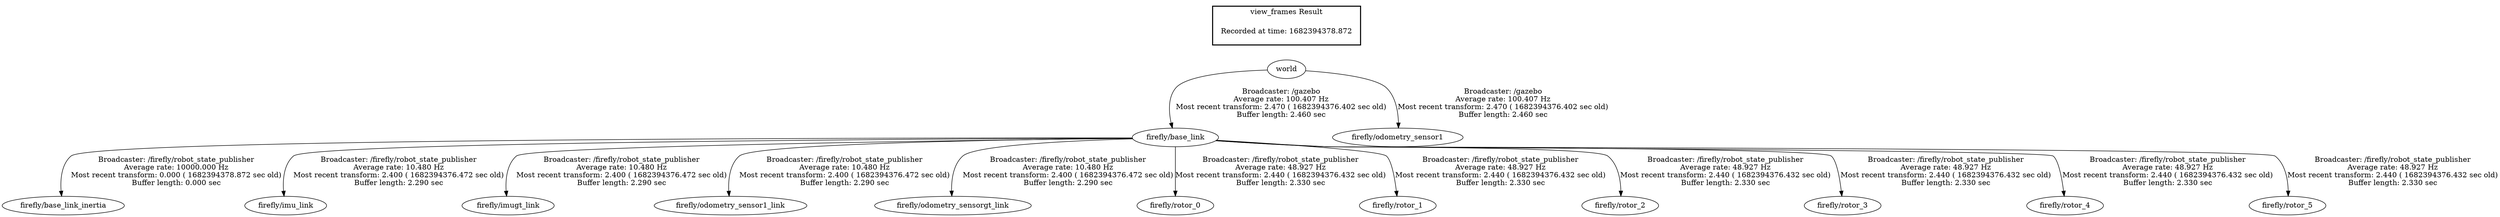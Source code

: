 digraph G {
"world" -> "firefly/base_link"[label="Broadcaster: /gazebo\nAverage rate: 100.407 Hz\nMost recent transform: 2.470 ( 1682394376.402 sec old)\nBuffer length: 2.460 sec\n"];
"world" -> "firefly/odometry_sensor1"[label="Broadcaster: /gazebo\nAverage rate: 100.407 Hz\nMost recent transform: 2.470 ( 1682394376.402 sec old)\nBuffer length: 2.460 sec\n"];
"firefly/base_link" -> "firefly/base_link_inertia"[label="Broadcaster: /firefly/robot_state_publisher\nAverage rate: 10000.000 Hz\nMost recent transform: 0.000 ( 1682394378.872 sec old)\nBuffer length: 0.000 sec\n"];
"firefly/base_link" -> "firefly/imu_link"[label="Broadcaster: /firefly/robot_state_publisher\nAverage rate: 10.480 Hz\nMost recent transform: 2.400 ( 1682394376.472 sec old)\nBuffer length: 2.290 sec\n"];
"firefly/base_link" -> "firefly/imugt_link"[label="Broadcaster: /firefly/robot_state_publisher\nAverage rate: 10.480 Hz\nMost recent transform: 2.400 ( 1682394376.472 sec old)\nBuffer length: 2.290 sec\n"];
"firefly/base_link" -> "firefly/odometry_sensor1_link"[label="Broadcaster: /firefly/robot_state_publisher\nAverage rate: 10.480 Hz\nMost recent transform: 2.400 ( 1682394376.472 sec old)\nBuffer length: 2.290 sec\n"];
"firefly/base_link" -> "firefly/odometry_sensorgt_link"[label="Broadcaster: /firefly/robot_state_publisher\nAverage rate: 10.480 Hz\nMost recent transform: 2.400 ( 1682394376.472 sec old)\nBuffer length: 2.290 sec\n"];
"firefly/base_link" -> "firefly/rotor_0"[label="Broadcaster: /firefly/robot_state_publisher\nAverage rate: 48.927 Hz\nMost recent transform: 2.440 ( 1682394376.432 sec old)\nBuffer length: 2.330 sec\n"];
"firefly/base_link" -> "firefly/rotor_1"[label="Broadcaster: /firefly/robot_state_publisher\nAverage rate: 48.927 Hz\nMost recent transform: 2.440 ( 1682394376.432 sec old)\nBuffer length: 2.330 sec\n"];
"firefly/base_link" -> "firefly/rotor_2"[label="Broadcaster: /firefly/robot_state_publisher\nAverage rate: 48.927 Hz\nMost recent transform: 2.440 ( 1682394376.432 sec old)\nBuffer length: 2.330 sec\n"];
"firefly/base_link" -> "firefly/rotor_3"[label="Broadcaster: /firefly/robot_state_publisher\nAverage rate: 48.927 Hz\nMost recent transform: 2.440 ( 1682394376.432 sec old)\nBuffer length: 2.330 sec\n"];
"firefly/base_link" -> "firefly/rotor_4"[label="Broadcaster: /firefly/robot_state_publisher\nAverage rate: 48.927 Hz\nMost recent transform: 2.440 ( 1682394376.432 sec old)\nBuffer length: 2.330 sec\n"];
"firefly/base_link" -> "firefly/rotor_5"[label="Broadcaster: /firefly/robot_state_publisher\nAverage rate: 48.927 Hz\nMost recent transform: 2.440 ( 1682394376.432 sec old)\nBuffer length: 2.330 sec\n"];
edge [style=invis];
 subgraph cluster_legend { style=bold; color=black; label ="view_frames Result";
"Recorded at time: 1682394378.872"[ shape=plaintext ] ;
 }->"world";
}